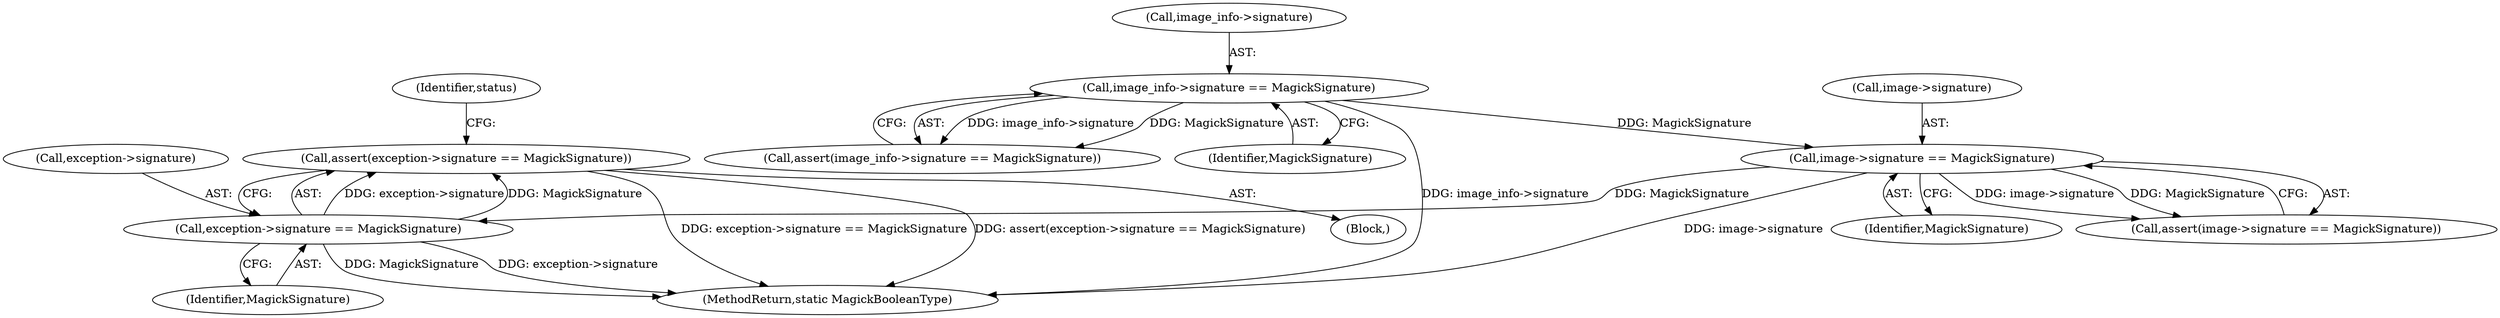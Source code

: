 digraph "0_ImageMagick_0f6fc2d5bf8f500820c3dbcf0d23ee14f2d9f734_4@API" {
"1000205" [label="(Call,assert(exception->signature == MagickSignature))"];
"1000206" [label="(Call,exception->signature == MagickSignature)"];
"1000164" [label="(Call,image->signature == MagickSignature)"];
"1000152" [label="(Call,image_info->signature == MagickSignature)"];
"1000206" [label="(Call,exception->signature == MagickSignature)"];
"1000152" [label="(Call,image_info->signature == MagickSignature)"];
"1000153" [label="(Call,image_info->signature)"];
"1001940" [label="(MethodReturn,static MagickBooleanType)"];
"1000212" [label="(Identifier,status)"];
"1000164" [label="(Call,image->signature == MagickSignature)"];
"1000205" [label="(Call,assert(exception->signature == MagickSignature))"];
"1000119" [label="(Block,)"];
"1000168" [label="(Identifier,MagickSignature)"];
"1000156" [label="(Identifier,MagickSignature)"];
"1000207" [label="(Call,exception->signature)"];
"1000165" [label="(Call,image->signature)"];
"1000163" [label="(Call,assert(image->signature == MagickSignature))"];
"1000210" [label="(Identifier,MagickSignature)"];
"1000151" [label="(Call,assert(image_info->signature == MagickSignature))"];
"1000205" -> "1000119"  [label="AST: "];
"1000205" -> "1000206"  [label="CFG: "];
"1000206" -> "1000205"  [label="AST: "];
"1000212" -> "1000205"  [label="CFG: "];
"1000205" -> "1001940"  [label="DDG: exception->signature == MagickSignature"];
"1000205" -> "1001940"  [label="DDG: assert(exception->signature == MagickSignature)"];
"1000206" -> "1000205"  [label="DDG: exception->signature"];
"1000206" -> "1000205"  [label="DDG: MagickSignature"];
"1000206" -> "1000210"  [label="CFG: "];
"1000207" -> "1000206"  [label="AST: "];
"1000210" -> "1000206"  [label="AST: "];
"1000206" -> "1001940"  [label="DDG: MagickSignature"];
"1000206" -> "1001940"  [label="DDG: exception->signature"];
"1000164" -> "1000206"  [label="DDG: MagickSignature"];
"1000164" -> "1000163"  [label="AST: "];
"1000164" -> "1000168"  [label="CFG: "];
"1000165" -> "1000164"  [label="AST: "];
"1000168" -> "1000164"  [label="AST: "];
"1000163" -> "1000164"  [label="CFG: "];
"1000164" -> "1001940"  [label="DDG: image->signature"];
"1000164" -> "1000163"  [label="DDG: image->signature"];
"1000164" -> "1000163"  [label="DDG: MagickSignature"];
"1000152" -> "1000164"  [label="DDG: MagickSignature"];
"1000152" -> "1000151"  [label="AST: "];
"1000152" -> "1000156"  [label="CFG: "];
"1000153" -> "1000152"  [label="AST: "];
"1000156" -> "1000152"  [label="AST: "];
"1000151" -> "1000152"  [label="CFG: "];
"1000152" -> "1001940"  [label="DDG: image_info->signature"];
"1000152" -> "1000151"  [label="DDG: image_info->signature"];
"1000152" -> "1000151"  [label="DDG: MagickSignature"];
}
